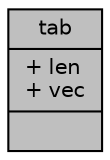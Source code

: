 digraph "tab"
{
  edge [fontname="Helvetica",fontsize="10",labelfontname="Helvetica",labelfontsize="10"];
  node [fontname="Helvetica",fontsize="10",shape=record];
  Node1 [label="{tab\n|+ len\l+ vec\l|}",height=0.2,width=0.4,color="black", fillcolor="grey75", style="filled", fontcolor="black"];
}
